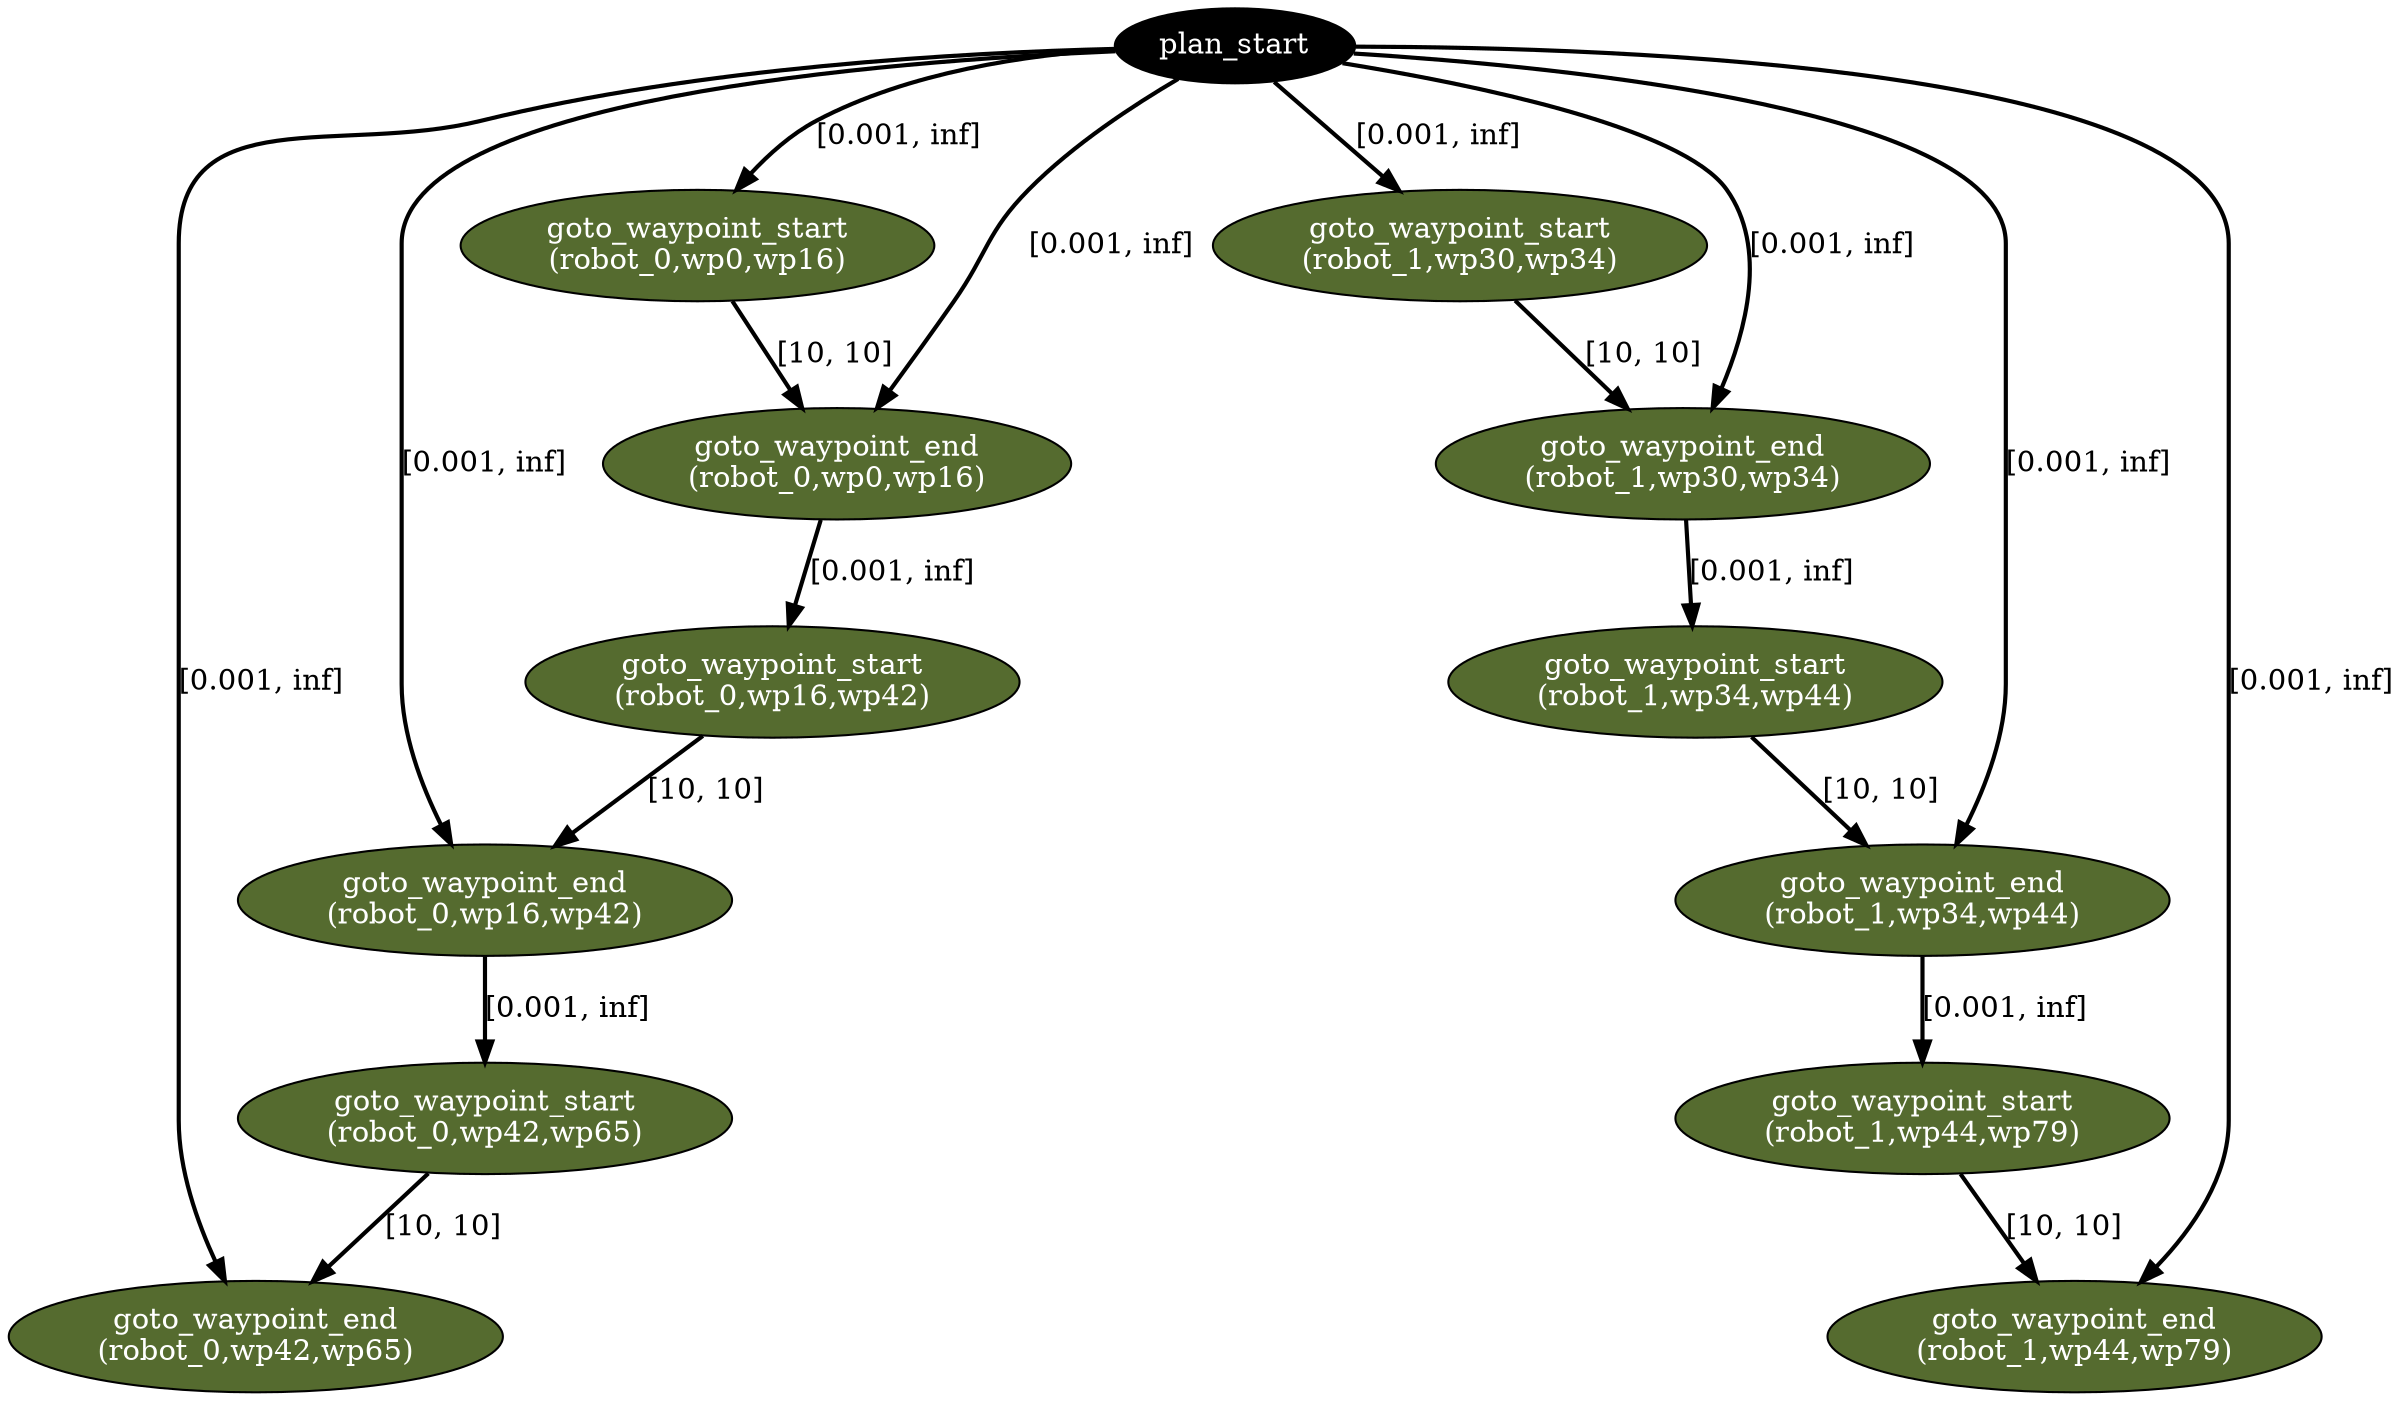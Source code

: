 digraph plan {
0[ label="plan_start",style=filled,fillcolor=black,fontcolor=white];
1[ label="goto_waypoint_start
(robot_0,wp0,wp16)",style=filled,fillcolor=darkolivegreen,fontcolor=white];
2[ label="goto_waypoint_end
(robot_0,wp0,wp16)",style=filled,fillcolor=darkolivegreen,fontcolor=white];
3[ label="goto_waypoint_start
(robot_1,wp30,wp34)",style=filled,fillcolor=darkolivegreen,fontcolor=white];
4[ label="goto_waypoint_end
(robot_1,wp30,wp34)",style=filled,fillcolor=darkolivegreen,fontcolor=white];
5[ label="goto_waypoint_start
(robot_0,wp16,wp42)",style=filled,fillcolor=darkolivegreen,fontcolor=white];
6[ label="goto_waypoint_end
(robot_0,wp16,wp42)",style=filled,fillcolor=darkolivegreen,fontcolor=white];
7[ label="goto_waypoint_start
(robot_1,wp34,wp44)",style=filled,fillcolor=darkolivegreen,fontcolor=white];
8[ label="goto_waypoint_end
(robot_1,wp34,wp44)",style=filled,fillcolor=darkolivegreen,fontcolor=white];
9[ label="goto_waypoint_start
(robot_0,wp42,wp65)",style=filled,fillcolor=darkolivegreen,fontcolor=white];
10[ label="goto_waypoint_end
(robot_0,wp42,wp65)",style=filled,fillcolor=darkolivegreen,fontcolor=white];
11[ label="goto_waypoint_start
(robot_1,wp44,wp79)",style=filled,fillcolor=darkolivegreen,fontcolor=white];
12[ label="goto_waypoint_end
(robot_1,wp44,wp79)",style=filled,fillcolor=darkolivegreen,fontcolor=white];
"0" -> "1" [ label="[0.001, inf]" , penwidth=2, color="black"]
"0" -> "3" [ label="[0.001, inf]" , penwidth=2, color="black"]
"1" -> "2" [ label="[10, 10]" , penwidth=2, color="black"]
"0" -> "2" [ label="[0.001, inf]" , penwidth=2, color="black"]
"3" -> "4" [ label="[10, 10]" , penwidth=2, color="black"]
"0" -> "4" [ label="[0.001, inf]" , penwidth=2, color="black"]
"2" -> "5" [ label="[0.001, inf]" , penwidth=2, color="black"]
"4" -> "7" [ label="[0.001, inf]" , penwidth=2, color="black"]
"5" -> "6" [ label="[10, 10]" , penwidth=2, color="black"]
"0" -> "6" [ label="[0.001, inf]" , penwidth=2, color="black"]
"7" -> "8" [ label="[10, 10]" , penwidth=2, color="black"]
"0" -> "8" [ label="[0.001, inf]" , penwidth=2, color="black"]
"6" -> "9" [ label="[0.001, inf]" , penwidth=2, color="black"]
"8" -> "11" [ label="[0.001, inf]" , penwidth=2, color="black"]
"9" -> "10" [ label="[10, 10]" , penwidth=2, color="black"]
"0" -> "10" [ label="[0.001, inf]" , penwidth=2, color="black"]
"11" -> "12" [ label="[10, 10]" , penwidth=2, color="black"]
"0" -> "12" [ label="[0.001, inf]" , penwidth=2, color="black"]
}
